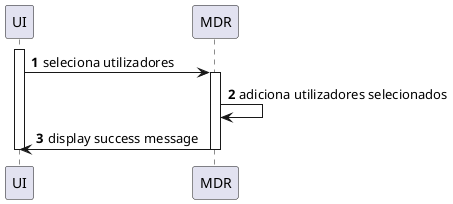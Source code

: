 @startuml
autonumber
'hide footbox

		participant "UI" as ui
		participant "MDR" as mdr

    activate ui
		ui->mdr:seleciona utilizadores
    activate mdr
    mdr->mdr: adiciona utilizadores selecionados
    mdr->ui: display success message

    deactivate mdr
    deactivate ui
    @enduml
